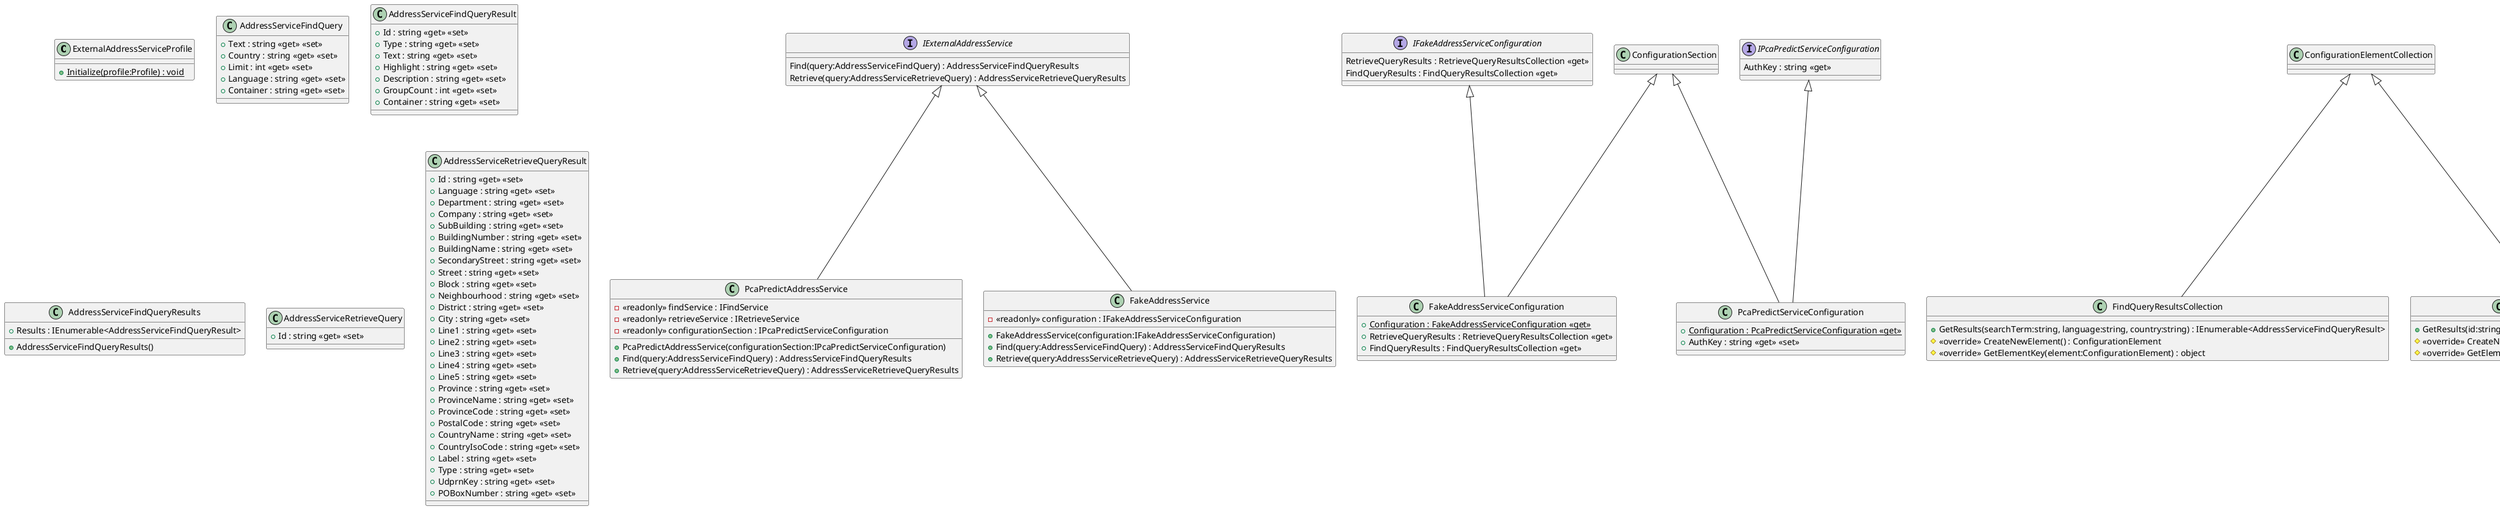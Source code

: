 @startuml

class ExternalAddressServiceProfile {
    + {static} Initialize(profile:Profile) : void
}

class AddressServiceFindQuery {
    + Text : string <<get>> <<set>>
    + Country : string <<get>> <<set>>
    + Limit : int <<get>> <<set>>
    + Language : string <<get>> <<set>>
    + Container : string <<get>> <<set>>
}

class AddressServiceFindQueryResult {
    + Id : string <<get>> <<set>>
    + Type : string <<get>> <<set>>
    + Text : string <<get>> <<set>>
    + Highlight : string <<get>> <<set>>
    + Description : string <<get>> <<set>>
    + GroupCount : int <<get>> <<set>>
    + Container : string <<get>> <<set>>
}

class AddressServiceFindQueryResults {
    + AddressServiceFindQueryResults()
    + Results : IEnumerable<AddressServiceFindQueryResult>
}

class AddressServiceRetrieveQuery {
    + Id : string <<get>> <<set>>
}

class AddressServiceRetrieveQueryResult {
    + Id : string <<get>> <<set>>
    + Language : string <<get>> <<set>>
    + Department : string <<get>> <<set>>
    + Company : string <<get>> <<set>>
    + SubBuilding : string <<get>> <<set>>
    + BuildingNumber : string <<get>> <<set>>
    + BuildingName : string <<get>> <<set>>
    + SecondaryStreet : string <<get>> <<set>>
    + Street : string <<get>> <<set>>
    + Block : string <<get>> <<set>>
    + Neighbourhood : string <<get>> <<set>>
    + District : string <<get>> <<set>>
    + City : string <<get>> <<set>>
    + Line1 : string <<get>> <<set>>
    + Line2 : string <<get>> <<set>>
    + Line3 : string <<get>> <<set>>
    + Line4 : string <<get>> <<set>>
    + Line5 : string <<get>> <<set>>
    + Province : string <<get>> <<set>>
    + ProvinceName : string <<get>> <<set>>
    + ProvinceCode : string <<get>> <<set>>
    + PostalCode : string <<get>> <<set>>
    + CountryName : string <<get>> <<set>>
    + CountryIsoCode : string <<get>> <<set>>
    + Label : string <<get>> <<set>>
    + Type : string <<get>> <<set>>
    + UdprnKey : string <<get>> <<set>>
    + POBoxNumber : string <<get>> <<set>>
}

class PcaPredictAddressService {
    - <<readonly>> findService : IFindService
    - <<readonly>> retrieveService : IRetrieveService
    - <<readonly>> configurationSection : IPcaPredictServiceConfiguration
    + PcaPredictAddressService(configurationSection:IPcaPredictServiceConfiguration)
    + Find(query:AddressServiceFindQuery) : AddressServiceFindQueryResults
    + Retrieve(query:AddressServiceRetrieveQuery) : AddressServiceRetrieveQueryResults
}

IExternalAddressService <|-- PcaPredictAddressService

interface IExternalAddressService {
    Find(query:AddressServiceFindQuery) : AddressServiceFindQueryResults
    Retrieve(query:AddressServiceRetrieveQuery) : AddressServiceRetrieveQueryResults
}

class FakeAddressService {
    - <<readonly>> configuration : IFakeAddressServiceConfiguration
    + FakeAddressService(configuration:IFakeAddressServiceConfiguration)
    + Find(query:AddressServiceFindQuery) : AddressServiceFindQueryResults
    + Retrieve(query:AddressServiceRetrieveQuery) : AddressServiceRetrieveQueryResults
}
IExternalAddressService <|-- FakeAddressService


class FakeAddressServiceConfiguration {
    + {static} Configuration : FakeAddressServiceConfiguration <<get>>
    + RetrieveQueryResults : RetrieveQueryResultsCollection <<get>>
    + FindQueryResults : FindQueryResultsCollection <<get>>
}

ConfigurationSection <|-- FakeAddressServiceConfiguration
IFakeAddressServiceConfiguration <|-- FakeAddressServiceConfiguration

interface IFakeAddressServiceConfiguration {
    RetrieveQueryResults : RetrieveQueryResultsCollection <<get>>
    FindQueryResults : FindQueryResultsCollection <<get>>
}

interface IPcaPredictServiceConfiguration {
    AuthKey : string <<get>>
}

class PcaPredictServiceConfiguration {
    + {static} Configuration : PcaPredictServiceConfiguration <<get>>
    + AuthKey : string <<get>> <<set>>
}
ConfigurationSection <|-- PcaPredictServiceConfiguration
IPcaPredictServiceConfiguration <|-- PcaPredictServiceConfiguration

class FindQueryResultsCollection {
    + GetResults(searchTerm:string, language:string, country:string) : IEnumerable<AddressServiceFindQueryResult>
    # <<override>> CreateNewElement() : ConfigurationElement
    # <<override>> GetElementKey(element:ConfigurationElement) : object
}

ConfigurationElementCollection <|-- FindQueryResultsCollection

class RetrieveQueryResultsCollection {
    + GetResults(id:string) : IEnumerable<AddressServiceRetrieveQueryResult>
    # <<override>> CreateNewElement() : ConfigurationElement
    # <<override>> GetElementKey(element:ConfigurationElement) : object
}
ConfigurationElementCollection <|-- RetrieveQueryResultsCollection

class FindQueryResultsItem {
    + Id : string <<get>> <<set>>
    + Type : string <<get>> <<set>>
    + Text : string <<get>> <<set>>
    + Highlight : string <<get>> <<set>>
    + Description : string <<get>> <<set>>
    + Language : string <<get>> <<set>>
    + Country : string <<get>> <<set>>
    + Container : string <<get>> <<set>>
}
ConfigurationElement <|-- FindQueryResultsItem

class RetrieveQueryResultsItem {
    + Id : string <<get>> <<set>>
    + BuildingNumber : string <<get>> <<set>>
    + City : string <<get>> <<set>>
    + SubBuilding : string <<get>> <<set>>
    + SecondaryStreet : string <<get>> <<set>>
    + Street : string <<get>> <<set>>
    + District : string <<get>> <<set>>
    + Line1 : string <<get>> <<set>>
    + Line2 : string <<get>> <<set>>
    + Line3 : string <<get>> <<set>>
    + Province : string <<get>> <<set>>
    + ProvinceName : string <<get>> <<set>>
    + PostalCode : string <<get>> <<set>>
    + Type : string <<get>> <<set>>
    + CountryIsoCode : string <<get>> <<set>>
}
ConfigurationElement <|-- RetrieveQueryResultsItem

@enduml



